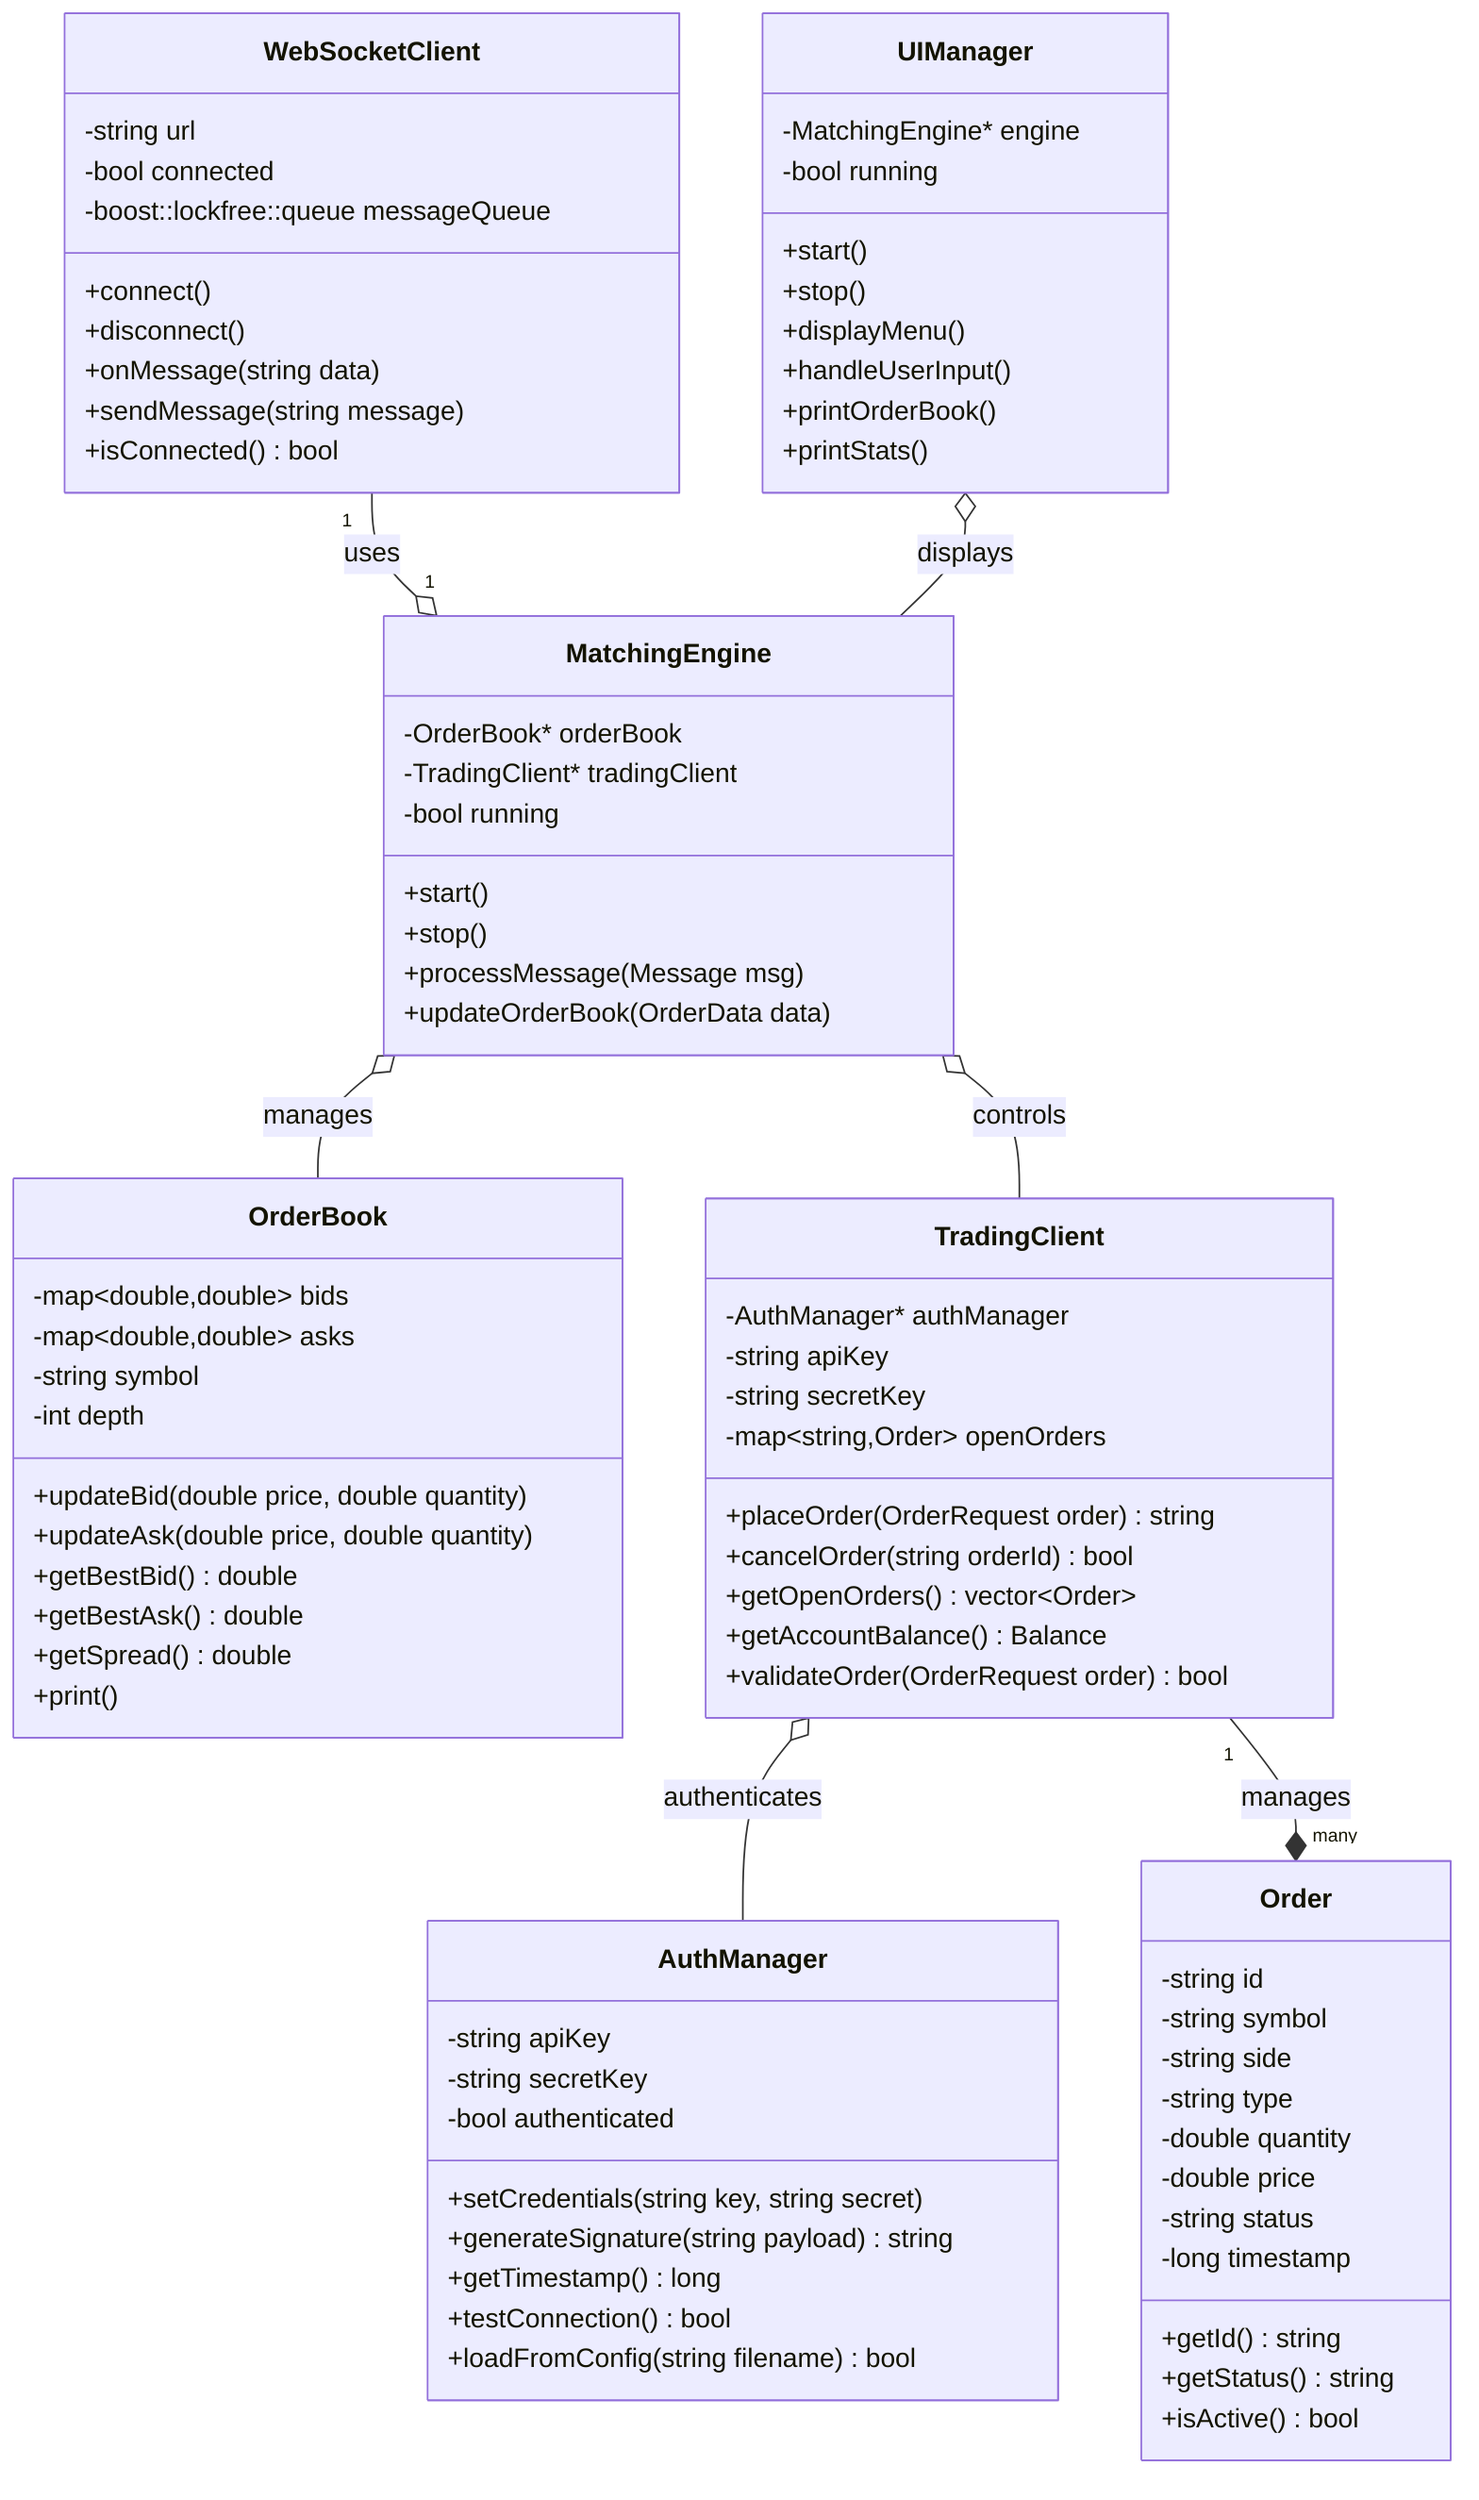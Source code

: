 classDiagram
    class WebSocketClient {
        -string url
        -bool connected
        -boost::lockfree::queue messageQueue
        +connect()
        +disconnect()
        +onMessage(string data)
        +sendMessage(string message)
        +isConnected() bool
    }
    
    class MatchingEngine {
        -OrderBook* orderBook
        -TradingClient* tradingClient
        -bool running
        +start()
        +stop()
        +processMessage(Message msg)
        +updateOrderBook(OrderData data)
    }
    
    class OrderBook {
        -map~double,double~ bids
        -map~double,double~ asks
        -string symbol
        -int depth
        +updateBid(double price, double quantity)
        +updateAsk(double price, double quantity)
        +getBestBid() double
        +getBestAsk() double
        +getSpread() double
        +print()
    }
    
    class TradingClient {
        -AuthManager* authManager
        -string apiKey
        -string secretKey
        -map~string,Order~ openOrders
        +placeOrder(OrderRequest order) string
        +cancelOrder(string orderId) bool
        +getOpenOrders() vector~Order~
        +getAccountBalance() Balance
        +validateOrder(OrderRequest order) bool
    }
    
    class AuthManager {
        -string apiKey
        -string secretKey
        -bool authenticated
        +setCredentials(string key, string secret)
        +generateSignature(string payload) string
        +getTimestamp() long
        +testConnection() bool
        +loadFromConfig(string filename) bool
    }
    
    class Order {
        -string id
        -string symbol
        -string side
        -string type
        -double quantity
        -double price
        -string status
        -long timestamp
        +getId() string
        +getStatus() string
        +isActive() bool
    }
    
    class UIManager {
        -MatchingEngine* engine
        -bool running
        +start()
        +stop()
        +displayMenu()
        +handleUserInput()
        +printOrderBook()
        +printStats()
    }

    WebSocketClient "1" --o "1" MatchingEngine: uses
    MatchingEngine o-- OrderBook: manages
    MatchingEngine o-- TradingClient: controls
    TradingClient o-- AuthManager: authenticates
    TradingClient "1" --* "many" Order: manages
    UIManager o-- MatchingEngine: displays